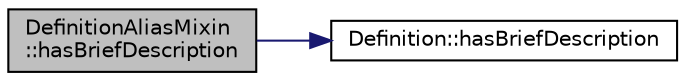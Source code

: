 digraph "DefinitionAliasMixin::hasBriefDescription"
{
 // LATEX_PDF_SIZE
  edge [fontname="Helvetica",fontsize="10",labelfontname="Helvetica",labelfontsize="10"];
  node [fontname="Helvetica",fontsize="10",shape=record];
  rankdir="LR";
  Node1 [label="DefinitionAliasMixin\l::hasBriefDescription",height=0.2,width=0.4,color="black", fillcolor="grey75", style="filled", fontcolor="black",tooltip=" "];
  Node1 -> Node2 [color="midnightblue",fontsize="10",style="solid",fontname="Helvetica"];
  Node2 [label="Definition::hasBriefDescription",height=0.2,width=0.4,color="black", fillcolor="white", style="filled",URL="$classDefinition.html#a4ffad4b163b3635fa991f19cd22f3452",tooltip=" "];
}
